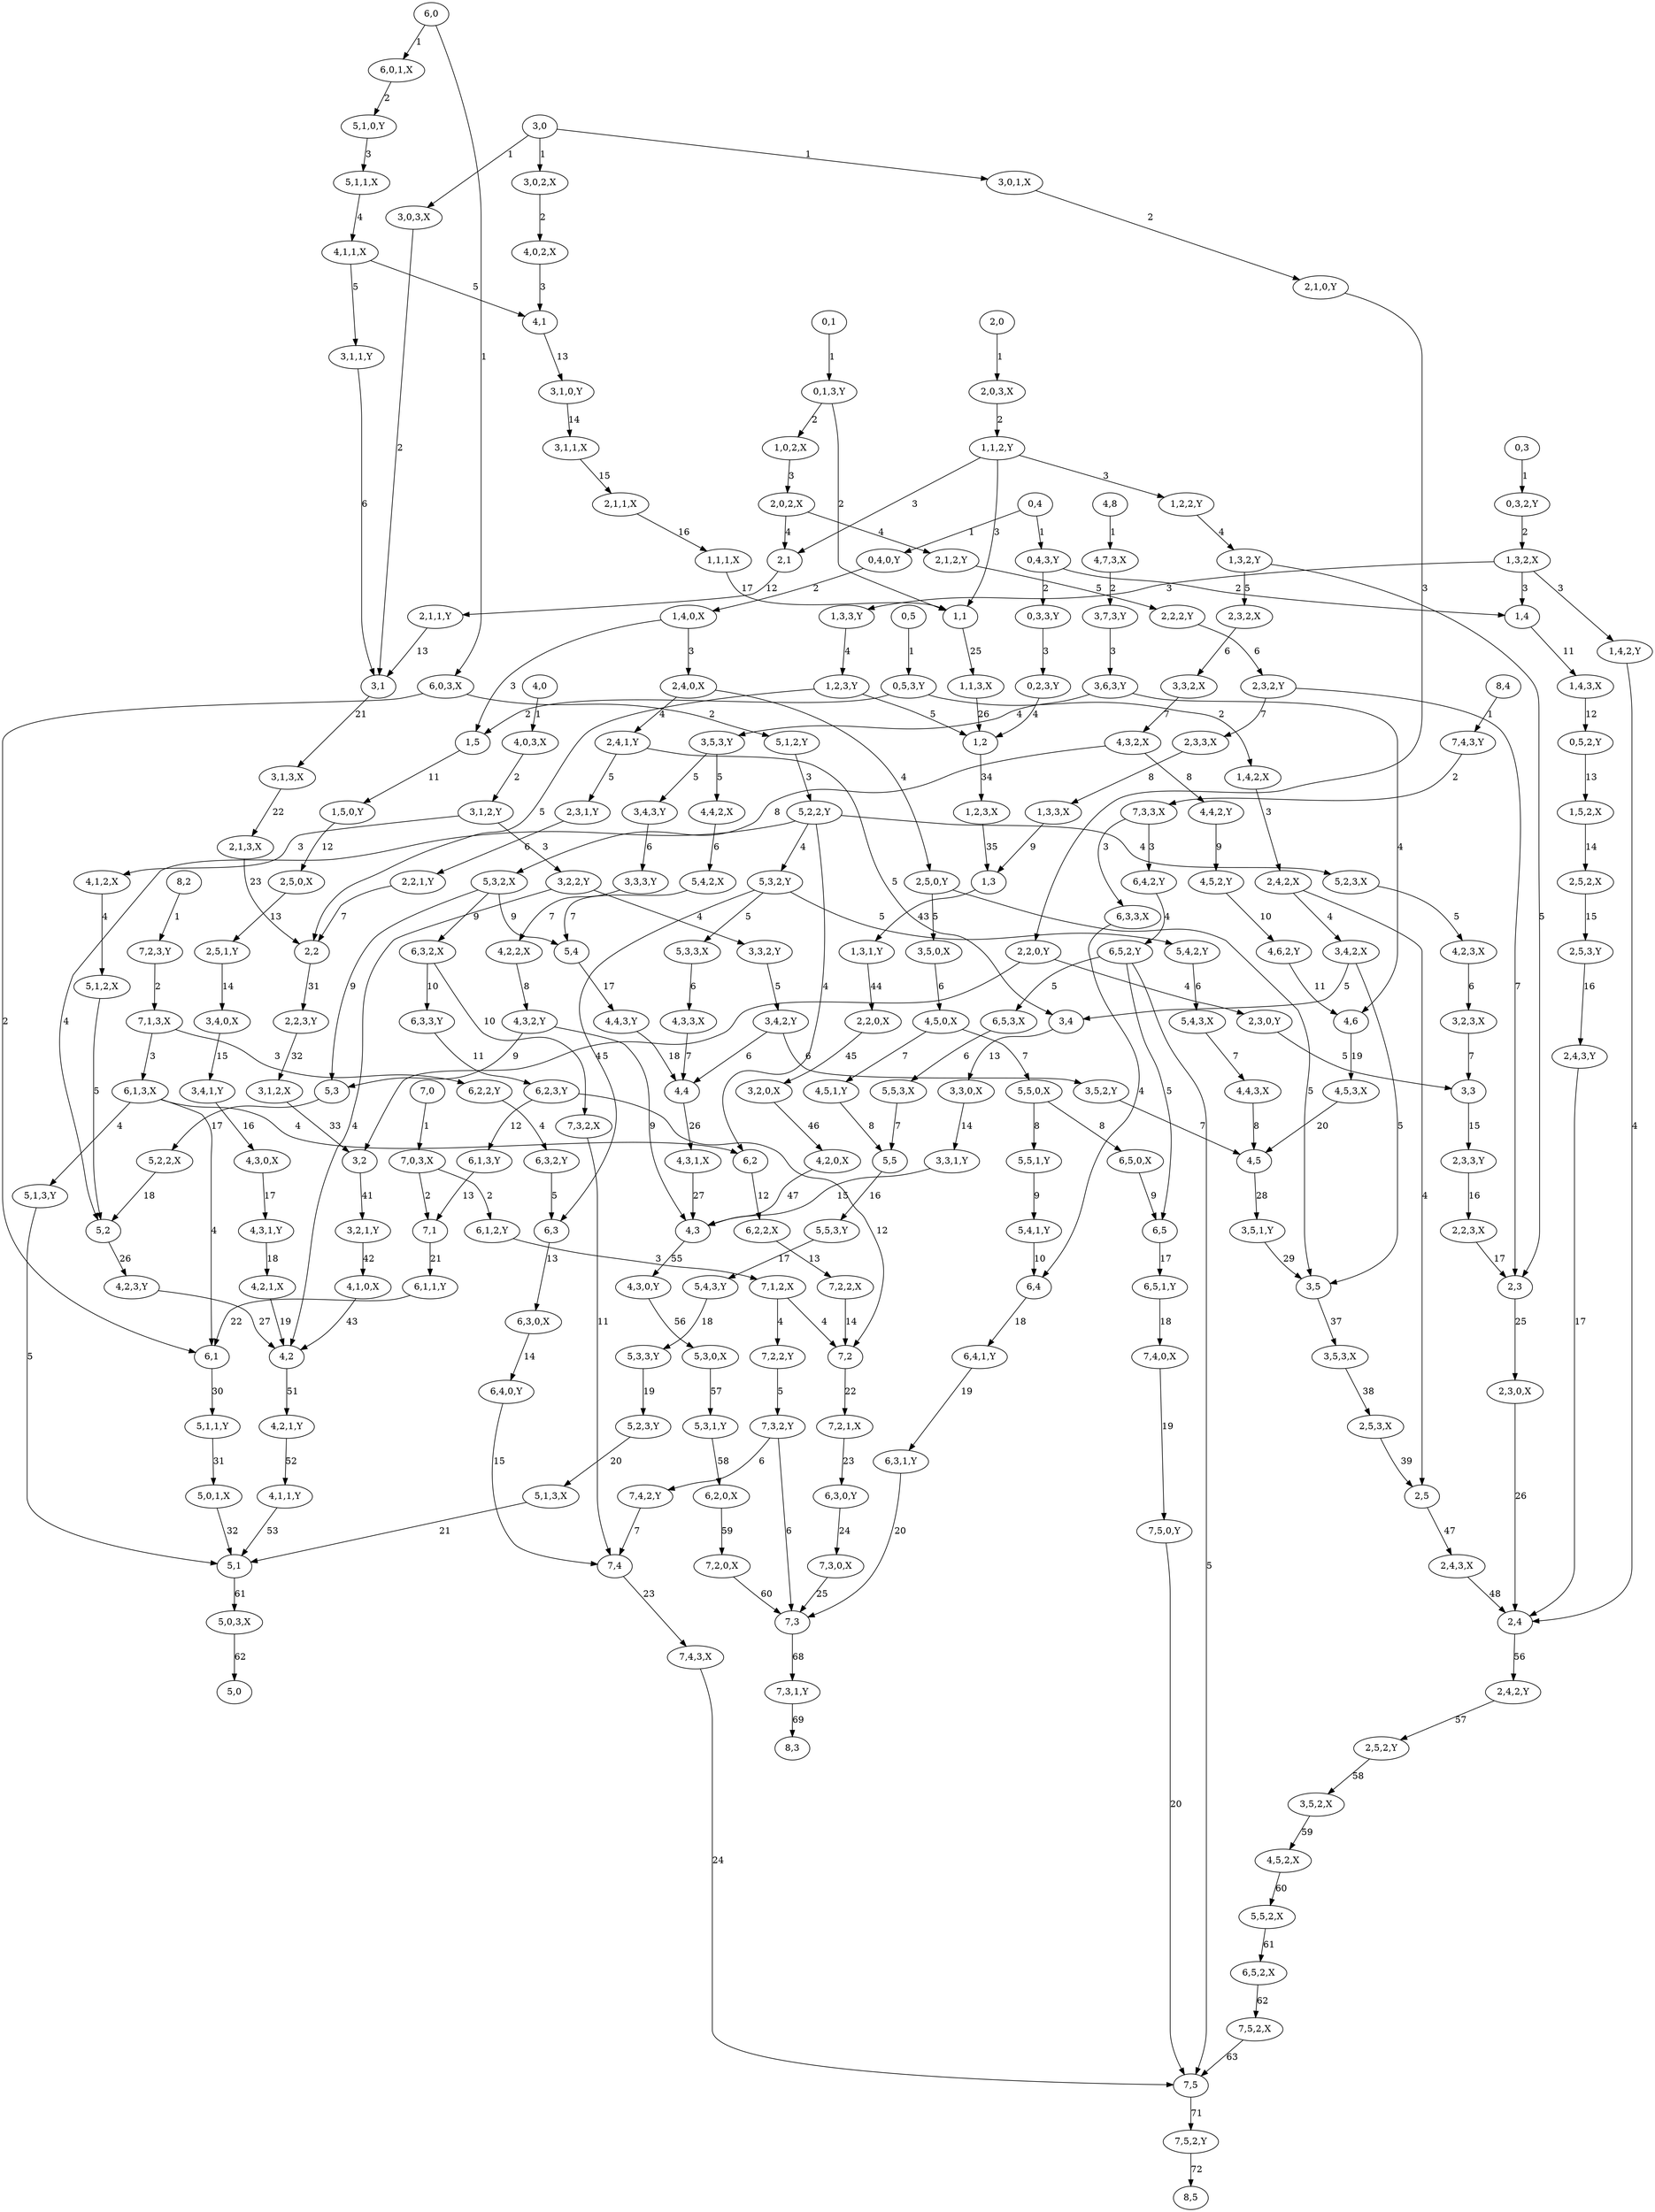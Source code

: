 digraph graphname {
"4,4,3,X" [nodetype=route];
"4,4,3,Y" [nodetype=route];
"3,3,0,X" [nodetype=route];
"7,3,0,X" [nodetype=route];
"1,4" [nodetype=logic];
"1,5" [nodetype=logic];
"1,2" [nodetype=logic];
"1,3" [nodetype=logic];
"1,1" [nodetype=logic];
"1,3,1,Y" [nodetype=route];
"5,5,0,X" [nodetype=route];
"1,4,3,X" [nodetype=route];
"0,3" [nodetype=logic];
"2,3,1,Y" [nodetype=route];
"4,2,3,X" [nodetype=route];
"4,2,3,Y" [nodetype=route];
"7,4,0,X" [nodetype=route];
"2,5,1,Y" [nodetype=route];
"1,5,0,Y" [nodetype=route];
"5,2" [nodetype=logic];
"5,3" [nodetype=logic];
"5,0" [nodetype=logic];
"5,1" [nodetype=logic];
"4,3,0,X" [nodetype=route];
"4,3,0,Y" [nodetype=route];
"3,2" [nodetype=logic];
"3,3" [nodetype=logic];
"3,3,2,X" [nodetype=route];
"2,2,2,Y" [nodetype=route];
"3,3,3,Y" [nodetype=route];
"3,2,3,X" [nodetype=route];
"4,5,0,X" [nodetype=route];
"5,1,1,X" [nodetype=route];
"3,5,1,Y" [nodetype=route];
"5,4,2,X" [nodetype=route];
"3,2,2,Y" [nodetype=route];
"3,0,2,X" [nodetype=route];
"7,2,2,X" [nodetype=route];
"7,2,2,Y" [nodetype=route];
"5,2,2,X" [nodetype=route];
"3,4,2,Y" [nodetype=route];
"7,4,3,Y" [nodetype=route];
"7,4,3,X" [nodetype=route];
"6,2,3,Y" [nodetype=route];
"6,4,0,Y" [nodetype=route];
"2,1,0,Y" [nodetype=route];
"4,7,3,X" [nodetype=route];
"4,0,2,X" [nodetype=route];
"4,3,3,X" [nodetype=route];
"5,4,3,X" [nodetype=route];
"6,3,0,Y" [nodetype=route];
"3,1,0,Y" [nodetype=route];
"2,5,2,X" [nodetype=route];
"1,2,2,Y" [nodetype=route];
"6,0,1,X" [nodetype=route];
"3,5" [nodetype=logic];
"6,0,3,X" [nodetype=route];
"2,2,3,X" [nodetype=route];
"1,0,2,X" [nodetype=route];
"4,1,0,X" [nodetype=route];
"6,3,2,X" [nodetype=route];
"6,3,2,Y" [nodetype=route];
"6,1,2,Y" [nodetype=route];
"3,5,2,Y" [nodetype=route];
"3,5,2,X" [nodetype=route];
"5,1,0,Y" [nodetype=route];
"5,2,2,Y" [nodetype=route];
"5,4,1,Y" [nodetype=route];
"4,1,1,X" [nodetype=route];
"4,5,1,Y" [nodetype=route];
"3,1,3,X" [nodetype=route];
"6,1" [nodetype=logic];
"6,0" [nodetype=logic];
"6,3" [nodetype=logic];
"7,5,2,X" [nodetype=route];
"7,3,3,X" [nodetype=route];
"6,4" [nodetype=logic];
"3,1,2,X" [nodetype=route];
"5,5,1,Y" [nodetype=route];
"5,1,1,Y" [nodetype=route];
"5,1,3,X" [nodetype=route];
"2,2,1,Y" [nodetype=route];
"5,1,3,Y" [nodetype=route];
"4,4,2,Y" [nodetype=route];
"4,4,2,X" [nodetype=route];
"7,0" [nodetype=logic];
"5,3,1,Y" [nodetype=route];
"6,3,0,X" [nodetype=route];
"6,2,0,X" [nodetype=route];
"0,1,3,Y" [nodetype=route];
"3,6,3,Y" [nodetype=route];
"8,5" [nodetype=logic];
"8,4" [nodetype=logic];
"8,3" [nodetype=logic];
"8,2" [nodetype=logic];
"3,0" [nodetype=logic];
"2,1,1,Y" [nodetype=route];
"2,1,1,X" [nodetype=route];
"3,4,0,X" [nodetype=route];
"6,4,1,Y" [nodetype=route];
"3,0,3,X" [nodetype=route];
"3,4,3,Y" [nodetype=route];
"5,2,3,X" [nodetype=route];
"2,4,0,X" [nodetype=route];
"0,4,0,Y" [nodetype=route];
"1,1,3,X" [nodetype=route];
"1,1,1,X" [nodetype=route];
"5,0,1,X" [nodetype=route];
"4,6" [nodetype=logic];
"1,3,3,Y" [nodetype=route];
"6,3,3,Y" [nodetype=route];
"6,3,3,X" [nodetype=route];
"2,4,3,X" [nodetype=route];
"4,2,2,X" [nodetype=route];
"1,2,3,Y" [nodetype=route];
"1,2,3,X" [nodetype=route];
"2,3,2,X" [nodetype=route];
"3,4" [nodetype=logic];
"6,5,2,X" [nodetype=route];
"6,5,2,Y" [nodetype=route];
"7,2,3,Y" [nodetype=route];
"5,3,2,Y" [nodetype=route];
"4,1,1,Y" [nodetype=route];
"2,5,2,Y" [nodetype=route];
"5,3,2,X" [nodetype=route];
"6,1,3,Y" [nodetype=route];
"6,1,3,X" [nodetype=route];
"5,3,3,Y" [nodetype=route];
"0,5" [nodetype=logic];
"0,4" [nodetype=logic];
"3,7,3,Y" [nodetype=route];
"0,1" [nodetype=logic];
"3,3,2,Y" [nodetype=route];
"5,5,2,X" [nodetype=route];
"7,3,2,Y" [nodetype=route];
"7,3,2,X" [nodetype=route];
"3,1" [nodetype=logic];
"5,4" [nodetype=logic];
"2,2,3,Y" [nodetype=route];
"2,5" [nodetype=logic];
"2,4" [nodetype=logic];
"3,1,2,Y" [nodetype=route];
"5,5" [nodetype=logic];
"2,1" [nodetype=logic];
"2,0" [nodetype=logic];
"2,3" [nodetype=logic];
"2,2" [nodetype=logic];
"4,3" [nodetype=logic];
"4,2" [nodetype=logic];
"4,1" [nodetype=logic];
"4,0" [nodetype=logic];
"4,0,3,X" [nodetype=route];
"5,3,0,X" [nodetype=route];
"4,5" [nodetype=logic];
"4,4" [nodetype=logic];
"4,8" [nodetype=logic];
"2,2,0,Y" [nodetype=route];
"1,3,3,X" [nodetype=route];
"2,2,0,X" [nodetype=route];
"6,3,1,Y" [nodetype=route];
"2,0,3,X" [nodetype=route];
"3,5,3,X" [nodetype=route];
"6,4,2,Y" [nodetype=route];
"4,1,2,X" [nodetype=route];
"5,5,3,X" [nodetype=route];
"5,5,3,Y" [nodetype=route];
"4,3,1,Y" [nodetype=route];
"4,3,1,X" [nodetype=route];
"2,4,1,Y" [nodetype=route];
"2,3,3,Y" [nodetype=route];
"2,3,3,X" [nodetype=route];
"3,2,0,X" [nodetype=route];
"3,5,0,X" [nodetype=route];
"2,4,3,Y" [nodetype=route];
"1,3,2,X" [nodetype=route];
"2,4,2,Y" [nodetype=route];
"2,4,2,X" [nodetype=route];
"5,2,3,Y" [nodetype=route];
"0,3,3,Y" [nodetype=route];
"2,1,2,Y" [nodetype=route];
"3,4,1,Y" [nodetype=route];
"5,0,3,X" [nodetype=route];
"7,1,3,X" [nodetype=route];
"6,5,3,X" [nodetype=route];
"4,2,1,X" [nodetype=route];
"4,2,1,Y" [nodetype=route];
"2,5,3,Y" [nodetype=route];
"2,5,3,X" [nodetype=route];
"6,5,1,Y" [nodetype=route];
"6,5" [nodetype=logic];
"0,3,2,Y" [nodetype=route];
"5,4,2,Y" [nodetype=route];
"5,1,2,Y" [nodetype=route];
"5,1,2,X" [nodetype=route];
"2,3,0,X" [nodetype=route];
"2,3,0,Y" [nodetype=route];
"4,5,3,X" [nodetype=route];
"0,5,3,Y" [nodetype=route];
"7,5,2,Y" [nodetype=route];
"5,4,3,Y" [nodetype=route];
"4,6,2,Y" [nodetype=route];
"6,2" [nodetype=logic];
"6,1,1,Y" [nodetype=route];
"3,4,2,X" [nodetype=route];
"2,3,2,Y" [nodetype=route];
"1,1,2,Y" [nodetype=route];
"7,1" [nodetype=logic];
"7,2" [nodetype=logic];
"7,3" [nodetype=logic];
"7,4" [nodetype=logic];
"7,5" [nodetype=logic];
"2,5,0,X" [nodetype=route];
"2,5,0,Y" [nodetype=route];
"7,2,1,X" [nodetype=route];
"1,3,2,Y" [nodetype=route];
"3,3,1,Y" [nodetype=route];
"6,2,2,Y" [nodetype=route];
"6,2,2,X" [nodetype=route];
"7,3,1,Y" [nodetype=route];
"7,4,2,Y" [nodetype=route];
"0,4,3,Y" [nodetype=route];
"7,2,0,X" [nodetype=route];
"4,5,2,X" [nodetype=route];
"4,5,2,Y" [nodetype=route];
"2,0,2,X" [nodetype=route];
"4,3,2,X" [nodetype=route];
"4,3,2,Y" [nodetype=route];
"6,5,0,X" [nodetype=route];
"3,0,1,X" [nodetype=route];
"7,0,3,X" [nodetype=route];
"0,5,2,Y" [nodetype=route];
"7,5,0,Y" [nodetype=route];
"0,2,3,Y" [nodetype=route];
"1,4,2,X" [nodetype=route];
"1,4,2,Y" [nodetype=route];
"1,4,0,X" [nodetype=route];
"3,2,1,Y" [nodetype=route];
"4,2,0,X" [nodetype=route];
"3,1,1,X" [nodetype=route];
"3,1,1,Y" [nodetype=route];
"1,5,2,X" [nodetype=route];
"5,3,3,X" [nodetype=route];
"3,5,3,Y" [nodetype=route];
"2,1,3,X" [nodetype=route];
"7,1,2,X" [nodetype=route];
"4,4,3,X" -> "4,5"  [label=8];
"4,4,3,Y" -> "4,4"  [label=18];
"3,3,0,X" -> "3,3,1,Y"  [label=14];
"7,3,0,X" -> "7,3"  [label=25];
"1,4" -> "1,4,3,X"  [label=11];
"1,5" -> "1,5,0,Y"  [label=11];
"1,2" -> "1,2,3,X"  [label=34];
"1,3" -> "1,3,1,Y"  [label=43];
"1,1" -> "1,1,3,X"  [label=25];
"1,3,1,Y" -> "2,2,0,X"  [label=44];
"5,5,0,X" -> "6,5,0,X"  [label=8];
"5,5,0,X" -> "5,5,1,Y"  [label=8];
"1,4,3,X" -> "0,5,2,Y"  [label=12];
"0,3" -> "0,3,2,Y"  [label=1];
"2,3,1,Y" -> "2,2,1,Y"  [label=6];
"4,2,3,X" -> "3,2,3,X"  [label=6];
"4,2,3,Y" -> "4,2"  [label=27];
"7,4,0,X" -> "7,5,0,Y"  [label=19];
"2,5,1,Y" -> "3,4,0,X"  [label=14];
"1,5,0,Y" -> "2,5,0,X"  [label=12];
"5,2" -> "4,2,3,Y"  [label=26];
"5,3" -> "5,2,2,X"  [label=17];
"5,1" -> "5,0,3,X"  [label=61];
"4,3,0,X" -> "4,3,1,Y"  [label=17];
"4,3,0,Y" -> "5,3,0,X"  [label=56];
"3,2" -> "3,2,1,Y"  [label=41];
"3,3" -> "2,3,3,Y"  [label=15];
"3,3,2,X" -> "4,3,2,X"  [label=7];
"2,2,2,Y" -> "2,3,2,Y"  [label=6];
"3,3,3,Y" -> "4,2,2,X"  [label=7];
"3,2,3,X" -> "3,3"  [label=7];
"4,5,0,X" -> "4,5,1,Y"  [label=7];
"4,5,0,X" -> "5,5,0,X"  [label=7];
"5,1,1,X" -> "4,1,1,X"  [label=4];
"3,5,1,Y" -> "3,5"  [label=29];
"5,4,2,X" -> "5,4"  [label=7];
"3,2,2,Y" -> "4,2"  [label=4];
"3,2,2,Y" -> "3,3,2,Y"  [label=4];
"3,0,2,X" -> "4,0,2,X"  [label=2];
"7,2,2,X" -> "7,2"  [label=14];
"7,2,2,Y" -> "7,3,2,Y"  [label=5];
"5,2,2,X" -> "5,2"  [label=18];
"3,4,2,Y" -> "4,4"  [label=6];
"3,4,2,Y" -> "3,5,2,Y"  [label=6];
"7,4,3,Y" -> "7,3,3,X"  [label=2];
"7,4,3,X" -> "7,5"  [label=24];
"6,2,3,Y" -> "7,2"  [label=12];
"6,2,3,Y" -> "6,1,3,Y"  [label=12];
"6,4,0,Y" -> "7,4"  [label=15];
"2,1,0,Y" -> "2,2,0,Y"  [label=3];
"4,7,3,X" -> "3,7,3,Y"  [label=2];
"4,0,2,X" -> "4,1"  [label=3];
"4,3,3,X" -> "4,4"  [label=7];
"5,4,3,X" -> "4,4,3,X"  [label=7];
"6,3,0,Y" -> "7,3,0,X"  [label=24];
"3,1,0,Y" -> "3,1,1,X"  [label=14];
"2,5,2,X" -> "2,5,3,Y"  [label=15];
"1,2,2,Y" -> "1,3,2,Y"  [label=4];
"6,0,1,X" -> "5,1,0,Y"  [label=2];
"3,5" -> "3,5,3,X"  [label=37];
"6,0,3,X" -> "6,1"  [label=2];
"6,0,3,X" -> "5,1,2,Y"  [label=2];
"2,2,3,X" -> "2,3"  [label=17];
"1,0,2,X" -> "2,0,2,X"  [label=3];
"4,1,0,X" -> "4,2"  [label=43];
"6,3,2,X" -> "7,3,2,X"  [label=10];
"6,3,2,X" -> "6,3,3,Y"  [label=10];
"6,3,2,Y" -> "6,3"  [label=5];
"6,1,2,Y" -> "7,1,2,X"  [label=3];
"3,5,2,Y" -> "4,5"  [label=7];
"3,5,2,X" -> "4,5,2,X"  [label=59];
"5,1,0,Y" -> "5,1,1,X"  [label=3];
"5,2,2,Y" -> "6,2"  [label=4];
"5,2,2,Y" -> "5,2"  [label=4];
"5,2,2,Y" -> "5,3,2,Y"  [label=4];
"5,2,2,Y" -> "5,2,3,X"  [label=4];
"5,4,1,Y" -> "6,4"  [label=10];
"4,1,1,X" -> "4,1"  [label=5];
"4,1,1,X" -> "3,1,1,Y"  [label=5];
"4,5,1,Y" -> "5,5"  [label=8];
"3,1,3,X" -> "2,1,3,X"  [label=22];
"6,1" -> "5,1,1,Y"  [label=30];
"6,0" -> "6,0,3,X"  [label=1];
"6,0" -> "6,0,1,X"  [label=1];
"6,3" -> "6,3,0,X"  [label=13];
"7,5,2,X" -> "7,5"  [label=63];
"7,3,3,X" -> "6,3,3,X"  [label=3];
"7,3,3,X" -> "6,4,2,Y"  [label=3];
"6,4" -> "6,4,1,Y"  [label=18];
"3,1,2,X" -> "3,2"  [label=33];
"5,5,1,Y" -> "5,4,1,Y"  [label=9];
"5,1,1,Y" -> "5,0,1,X"  [label=31];
"5,1,3,X" -> "5,1"  [label=21];
"2,2,1,Y" -> "2,2"  [label=7];
"5,1,3,Y" -> "5,1"  [label=5];
"4,4,2,Y" -> "4,5,2,Y"  [label=9];
"4,4,2,X" -> "5,4,2,X"  [label=6];
"7,0" -> "7,0,3,X"  [label=1];
"5,3,1,Y" -> "6,2,0,X"  [label=58];
"6,3,0,X" -> "6,4,0,Y"  [label=14];
"6,2,0,X" -> "7,2,0,X"  [label=59];
"0,1,3,Y" -> "1,1"  [label=2];
"0,1,3,Y" -> "1,0,2,X"  [label=2];
"3,6,3,Y" -> "4,6"  [label=4];
"3,6,3,Y" -> "3,5,3,Y"  [label=4];
"8,4" -> "7,4,3,Y"  [label=1];
"8,2" -> "7,2,3,Y"  [label=1];
"3,0" -> "3,0,3,X"  [label=1];
"3,0" -> "3,0,2,X"  [label=1];
"3,0" -> "3,0,1,X"  [label=1];
"2,1,1,Y" -> "3,1"  [label=13];
"2,1,1,X" -> "1,1,1,X"  [label=16];
"3,4,0,X" -> "3,4,1,Y"  [label=15];
"6,4,1,Y" -> "6,3,1,Y"  [label=19];
"3,0,3,X" -> "3,1"  [label=2];
"3,4,3,Y" -> "3,3,3,Y"  [label=6];
"5,2,3,X" -> "4,2,3,X"  [label=5];
"2,4,0,X" -> "2,5,0,Y"  [label=4];
"2,4,0,X" -> "2,4,1,Y"  [label=4];
"0,4,0,Y" -> "1,4,0,X"  [label=2];
"1,1,3,X" -> "1,2"  [label=26];
"1,1,1,X" -> "1,1"  [label=17];
"5,0,1,X" -> "5,1"  [label=32];
"4,6" -> "4,5,3,X"  [label=19];
"1,3,3,Y" -> "1,2,3,Y"  [label=4];
"6,3,3,Y" -> "6,2,3,Y"  [label=11];
"6,3,3,X" -> "6,4"  [label=4];
"2,4,3,X" -> "2,4"  [label=48];
"4,2,2,X" -> "4,3,2,Y"  [label=8];
"1,2,3,Y" -> "2,2"  [label=5];
"1,2,3,Y" -> "1,2"  [label=5];
"1,2,3,X" -> "1,3"  [label=35];
"2,3,2,X" -> "3,3,2,X"  [label=6];
"3,4" -> "3,3,0,X"  [label=13];
"6,5,2,X" -> "7,5,2,X"  [label=62];
"6,5,2,Y" -> "6,5"  [label=5];
"6,5,2,Y" -> "6,5,3,X"  [label=5];
"6,5,2,Y" -> "7,5"  [label=5];
"7,2,3,Y" -> "7,1,3,X"  [label=2];
"5,3,2,Y" -> "6,3"  [label=5];
"5,3,2,Y" -> "5,3,3,X"  [label=5];
"5,3,2,Y" -> "5,4,2,Y"  [label=5];
"4,1,1,Y" -> "5,1"  [label=53];
"2,5,2,Y" -> "3,5,2,X"  [label=58];
"5,3,2,X" -> "5,3"  [label=9];
"5,3,2,X" -> "5,4"  [label=9];
"5,3,2,X" -> "6,3,2,X"  [label=9];
"6,1,3,Y" -> "7,1"  [label=13];
"6,1,3,X" -> "6,2"  [label=4];
"6,1,3,X" -> "6,1"  [label=4];
"6,1,3,X" -> "5,1,3,Y"  [label=4];
"5,3,3,Y" -> "5,2,3,Y"  [label=19];
"0,5" -> "0,5,3,Y"  [label=1];
"0,4" -> "0,4,3,Y"  [label=1];
"0,4" -> "0,4,0,Y"  [label=1];
"3,7,3,Y" -> "3,6,3,Y"  [label=3];
"0,1" -> "0,1,3,Y"  [label=1];
"3,3,2,Y" -> "3,4,2,Y"  [label=5];
"5,5,2,X" -> "6,5,2,X"  [label=61];
"7,3,2,Y" -> "7,3"  [label=6];
"7,3,2,Y" -> "7,4,2,Y"  [label=6];
"7,3,2,X" -> "7,4"  [label=11];
"3,1" -> "3,1,3,X"  [label=21];
"5,4" -> "4,4,3,Y"  [label=17];
"2,2,3,Y" -> "3,1,2,X"  [label=32];
"2,5" -> "2,4,3,X"  [label=47];
"2,4" -> "2,4,2,Y"  [label=56];
"3,1,2,Y" -> "3,2,2,Y"  [label=3];
"3,1,2,Y" -> "4,1,2,X"  [label=3];
"5,5" -> "5,5,3,Y"  [label=16];
"2,1" -> "2,1,1,Y"  [label=12];
"2,0" -> "2,0,3,X"  [label=1];
"2,3" -> "2,3,0,X"  [label=25];
"2,2" -> "2,2,3,Y"  [label=31];
"4,3" -> "4,3,0,Y"  [label=55];
"4,2" -> "4,2,1,Y"  [label=51];
"4,1" -> "3,1,0,Y"  [label=13];
"4,0" -> "4,0,3,X"  [label=1];
"4,0,3,X" -> "3,1,2,Y"  [label=2];
"5,3,0,X" -> "5,3,1,Y"  [label=57];
"4,5" -> "3,5,1,Y"  [label=28];
"4,4" -> "4,3,1,X"  [label=26];
"4,8" -> "4,7,3,X"  [label=1];
"2,2,0,Y" -> "3,2"  [label=4];
"2,2,0,Y" -> "2,3,0,Y"  [label=4];
"1,3,3,X" -> "1,3"  [label=9];
"2,2,0,X" -> "3,2,0,X"  [label=45];
"6,3,1,Y" -> "7,3"  [label=20];
"2,0,3,X" -> "1,1,2,Y"  [label=2];
"3,5,3,X" -> "2,5,3,X"  [label=38];
"6,4,2,Y" -> "6,5,2,Y"  [label=4];
"4,1,2,X" -> "5,1,2,X"  [label=4];
"5,5,3,X" -> "5,5"  [label=7];
"5,5,3,Y" -> "5,4,3,Y"  [label=17];
"4,3,1,Y" -> "4,2,1,X"  [label=18];
"4,3,1,X" -> "4,3"  [label=27];
"2,4,1,Y" -> "3,4"  [label=5];
"2,4,1,Y" -> "2,3,1,Y"  [label=5];
"2,3,3,Y" -> "2,2,3,X"  [label=16];
"2,3,3,X" -> "1,3,3,X"  [label=8];
"3,2,0,X" -> "4,2,0,X"  [label=46];
"3,5,0,X" -> "4,5,0,X"  [label=6];
"2,4,3,Y" -> "2,4"  [label=17];
"1,3,2,X" -> "1,4"  [label=3];
"1,3,2,X" -> "1,4,2,Y"  [label=3];
"1,3,2,X" -> "1,3,3,Y"  [label=3];
"2,4,2,Y" -> "2,5,2,Y"  [label=57];
"2,4,2,X" -> "2,5"  [label=4];
"2,4,2,X" -> "3,4,2,X"  [label=4];
"5,2,3,Y" -> "5,1,3,X"  [label=20];
"0,3,3,Y" -> "0,2,3,Y"  [label=3];
"2,1,2,Y" -> "2,2,2,Y"  [label=5];
"3,4,1,Y" -> "4,3,0,X"  [label=16];
"5,0,3,X" -> "5,0"  [label=62];
"7,1,3,X" -> "6,1,3,X"  [label=3];
"7,1,3,X" -> "6,2,2,Y"  [label=3];
"6,5,3,X" -> "5,5,3,X"  [label=6];
"4,2,1,X" -> "4,2"  [label=19];
"4,2,1,Y" -> "4,1,1,Y"  [label=52];
"2,5,3,Y" -> "2,4,3,Y"  [label=16];
"2,5,3,X" -> "2,5"  [label=39];
"6,5,1,Y" -> "7,4,0,X"  [label=18];
"6,5" -> "6,5,1,Y"  [label=17];
"0,3,2,Y" -> "1,3,2,X"  [label=2];
"5,4,2,Y" -> "5,4,3,X"  [label=6];
"5,1,2,Y" -> "5,2,2,Y"  [label=3];
"5,1,2,X" -> "5,2"  [label=5];
"2,3,0,X" -> "2,4"  [label=26];
"2,3,0,Y" -> "3,3"  [label=5];
"4,5,3,X" -> "4,5"  [label=20];
"0,5,3,Y" -> "1,5"  [label=2];
"0,5,3,Y" -> "1,4,2,X"  [label=2];
"7,5,2,Y" -> "8,5"  [label=72];
"5,4,3,Y" -> "5,3,3,Y"  [label=18];
"4,6,2,Y" -> "4,6"  [label=11];
"6,2" -> "6,2,2,X"  [label=12];
"6,1,1,Y" -> "6,1"  [label=22];
"3,4,2,X" -> "3,5"  [label=5];
"3,4,2,X" -> "3,4"  [label=5];
"2,3,2,Y" -> "2,3"  [label=7];
"2,3,2,Y" -> "2,3,3,X"  [label=7];
"1,1,2,Y" -> "2,1"  [label=3];
"1,1,2,Y" -> "1,1"  [label=3];
"1,1,2,Y" -> "1,2,2,Y"  [label=3];
"7,1" -> "6,1,1,Y"  [label=21];
"7,2" -> "7,2,1,X"  [label=22];
"7,3" -> "7,3,1,Y"  [label=68];
"7,4" -> "7,4,3,X"  [label=23];
"7,5" -> "7,5,2,Y"  [label=71];
"2,5,0,X" -> "2,5,1,Y"  [label=13];
"2,5,0,Y" -> "3,5"  [label=5];
"2,5,0,Y" -> "3,5,0,X"  [label=5];
"7,2,1,X" -> "6,3,0,Y"  [label=23];
"1,3,2,Y" -> "2,3"  [label=5];
"1,3,2,Y" -> "2,3,2,X"  [label=5];
"3,3,1,Y" -> "4,3"  [label=15];
"6,2,2,Y" -> "6,3,2,Y"  [label=4];
"6,2,2,X" -> "7,2,2,X"  [label=13];
"7,3,1,Y" -> "8,3"  [label=69];
"7,4,2,Y" -> "7,4"  [label=7];
"0,4,3,Y" -> "1,4"  [label=2];
"0,4,3,Y" -> "0,3,3,Y"  [label=2];
"7,2,0,X" -> "7,3"  [label=60];
"4,5,2,X" -> "5,5,2,X"  [label=60];
"4,5,2,Y" -> "4,6,2,Y"  [label=10];
"2,0,2,X" -> "2,1"  [label=4];
"2,0,2,X" -> "2,1,2,Y"  [label=4];
"4,3,2,X" -> "5,3,2,X"  [label=8];
"4,3,2,X" -> "4,4,2,Y"  [label=8];
"4,3,2,Y" -> "4,3"  [label=9];
"4,3,2,Y" -> "5,3"  [label=9];
"6,5,0,X" -> "6,5"  [label=9];
"3,0,1,X" -> "2,1,0,Y"  [label=2];
"7,0,3,X" -> "7,1"  [label=2];
"7,0,3,X" -> "6,1,2,Y"  [label=2];
"0,5,2,Y" -> "1,5,2,X"  [label=13];
"7,5,0,Y" -> "7,5"  [label=20];
"0,2,3,Y" -> "1,2"  [label=4];
"1,4,2,X" -> "2,4,2,X"  [label=3];
"1,4,2,Y" -> "2,4"  [label=4];
"1,4,0,X" -> "1,5"  [label=3];
"1,4,0,X" -> "2,4,0,X"  [label=3];
"3,2,1,Y" -> "4,1,0,X"  [label=42];
"4,2,0,X" -> "4,3"  [label=47];
"3,1,1,X" -> "2,1,1,X"  [label=15];
"3,1,1,Y" -> "3,1"  [label=6];
"1,5,2,X" -> "2,5,2,X"  [label=14];
"5,3,3,X" -> "4,3,3,X"  [label=6];
"3,5,3,Y" -> "3,4,3,Y"  [label=5];
"3,5,3,Y" -> "4,4,2,X"  [label=5];
"2,1,3,X" -> "2,2"  [label=23];
"7,1,2,X" -> "7,2"  [label=4];
"7,1,2,X" -> "7,2,2,Y"  [label=4];
}
